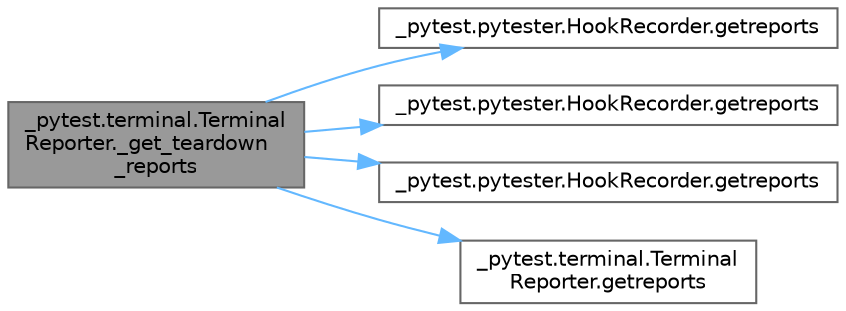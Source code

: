 digraph "_pytest.terminal.TerminalReporter._get_teardown_reports"
{
 // LATEX_PDF_SIZE
  bgcolor="transparent";
  edge [fontname=Helvetica,fontsize=10,labelfontname=Helvetica,labelfontsize=10];
  node [fontname=Helvetica,fontsize=10,shape=box,height=0.2,width=0.4];
  rankdir="LR";
  Node1 [id="Node000001",label="_pytest.terminal.Terminal\lReporter._get_teardown\l_reports",height=0.2,width=0.4,color="gray40", fillcolor="grey60", style="filled", fontcolor="black",tooltip=" "];
  Node1 -> Node2 [id="edge1_Node000001_Node000002",color="steelblue1",style="solid",tooltip=" "];
  Node2 [id="Node000002",label="_pytest.pytester.HookRecorder.getreports",height=0.2,width=0.4,color="grey40", fillcolor="white", style="filled",URL="$class__pytest_1_1pytester_1_1_hook_recorder.html#a199ab40398a2aacd3d8944fa3d1218a0",tooltip=" "];
  Node1 -> Node3 [id="edge2_Node000001_Node000003",color="steelblue1",style="solid",tooltip=" "];
  Node3 [id="Node000003",label="_pytest.pytester.HookRecorder.getreports",height=0.2,width=0.4,color="grey40", fillcolor="white", style="filled",URL="$class__pytest_1_1pytester_1_1_hook_recorder.html#a0d75c78557d9ef257b85021a5fec5edf",tooltip=" "];
  Node1 -> Node4 [id="edge3_Node000001_Node000004",color="steelblue1",style="solid",tooltip=" "];
  Node4 [id="Node000004",label="_pytest.pytester.HookRecorder.getreports",height=0.2,width=0.4,color="grey40", fillcolor="white", style="filled",URL="$class__pytest_1_1pytester_1_1_hook_recorder.html#a5bfa612d18dfe54b3a34ae68e90a0205",tooltip=" "];
  Node1 -> Node5 [id="edge4_Node000001_Node000005",color="steelblue1",style="solid",tooltip=" "];
  Node5 [id="Node000005",label="_pytest.terminal.Terminal\lReporter.getreports",height=0.2,width=0.4,color="grey40", fillcolor="white", style="filled",URL="$class__pytest_1_1terminal_1_1_terminal_reporter.html#a99b50546b3b880f002702bf08c6dcb4a",tooltip=" "];
}

